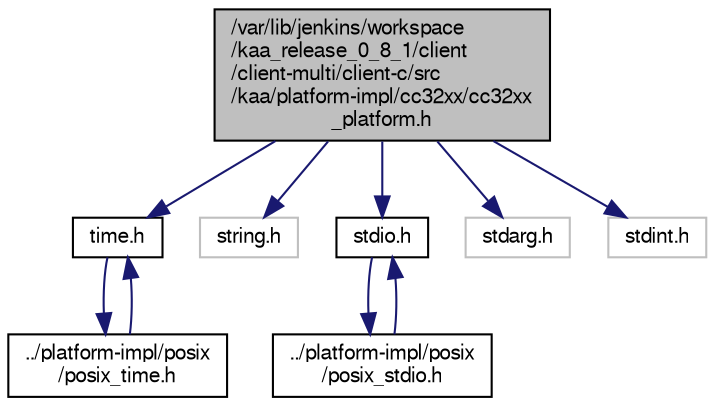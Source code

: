 digraph "/var/lib/jenkins/workspace/kaa_release_0_8_1/client/client-multi/client-c/src/kaa/platform-impl/cc32xx/cc32xx_platform.h"
{
  bgcolor="transparent";
  edge [fontname="FreeSans",fontsize="10",labelfontname="FreeSans",labelfontsize="10"];
  node [fontname="FreeSans",fontsize="10",shape=record];
  Node1 [label="/var/lib/jenkins/workspace\l/kaa_release_0_8_1/client\l/client-multi/client-c/src\l/kaa/platform-impl/cc32xx/cc32xx\l_platform.h",height=0.2,width=0.4,color="black", fillcolor="grey75", style="filled" fontcolor="black"];
  Node1 -> Node2 [color="midnightblue",fontsize="10",style="solid",fontname="FreeSans"];
  Node2 [label="time.h",height=0.2,width=0.4,color="black",URL="$time_8h.html"];
  Node2 -> Node3 [color="midnightblue",fontsize="10",style="solid",fontname="FreeSans"];
  Node3 [label="../platform-impl/posix\l/posix_time.h",height=0.2,width=0.4,color="black",URL="$posix__time_8h.html"];
  Node3 -> Node2 [color="midnightblue",fontsize="10",style="solid",fontname="FreeSans"];
  Node1 -> Node4 [color="midnightblue",fontsize="10",style="solid",fontname="FreeSans"];
  Node4 [label="string.h",height=0.2,width=0.4,color="grey75"];
  Node1 -> Node5 [color="midnightblue",fontsize="10",style="solid",fontname="FreeSans"];
  Node5 [label="stdio.h",height=0.2,width=0.4,color="black",URL="$stdio_8h.html"];
  Node5 -> Node6 [color="midnightblue",fontsize="10",style="solid",fontname="FreeSans"];
  Node6 [label="../platform-impl/posix\l/posix_stdio.h",height=0.2,width=0.4,color="black",URL="$posix__stdio_8h.html"];
  Node6 -> Node5 [color="midnightblue",fontsize="10",style="solid",fontname="FreeSans"];
  Node1 -> Node7 [color="midnightblue",fontsize="10",style="solid",fontname="FreeSans"];
  Node7 [label="stdarg.h",height=0.2,width=0.4,color="grey75"];
  Node1 -> Node8 [color="midnightblue",fontsize="10",style="solid",fontname="FreeSans"];
  Node8 [label="stdint.h",height=0.2,width=0.4,color="grey75"];
}
